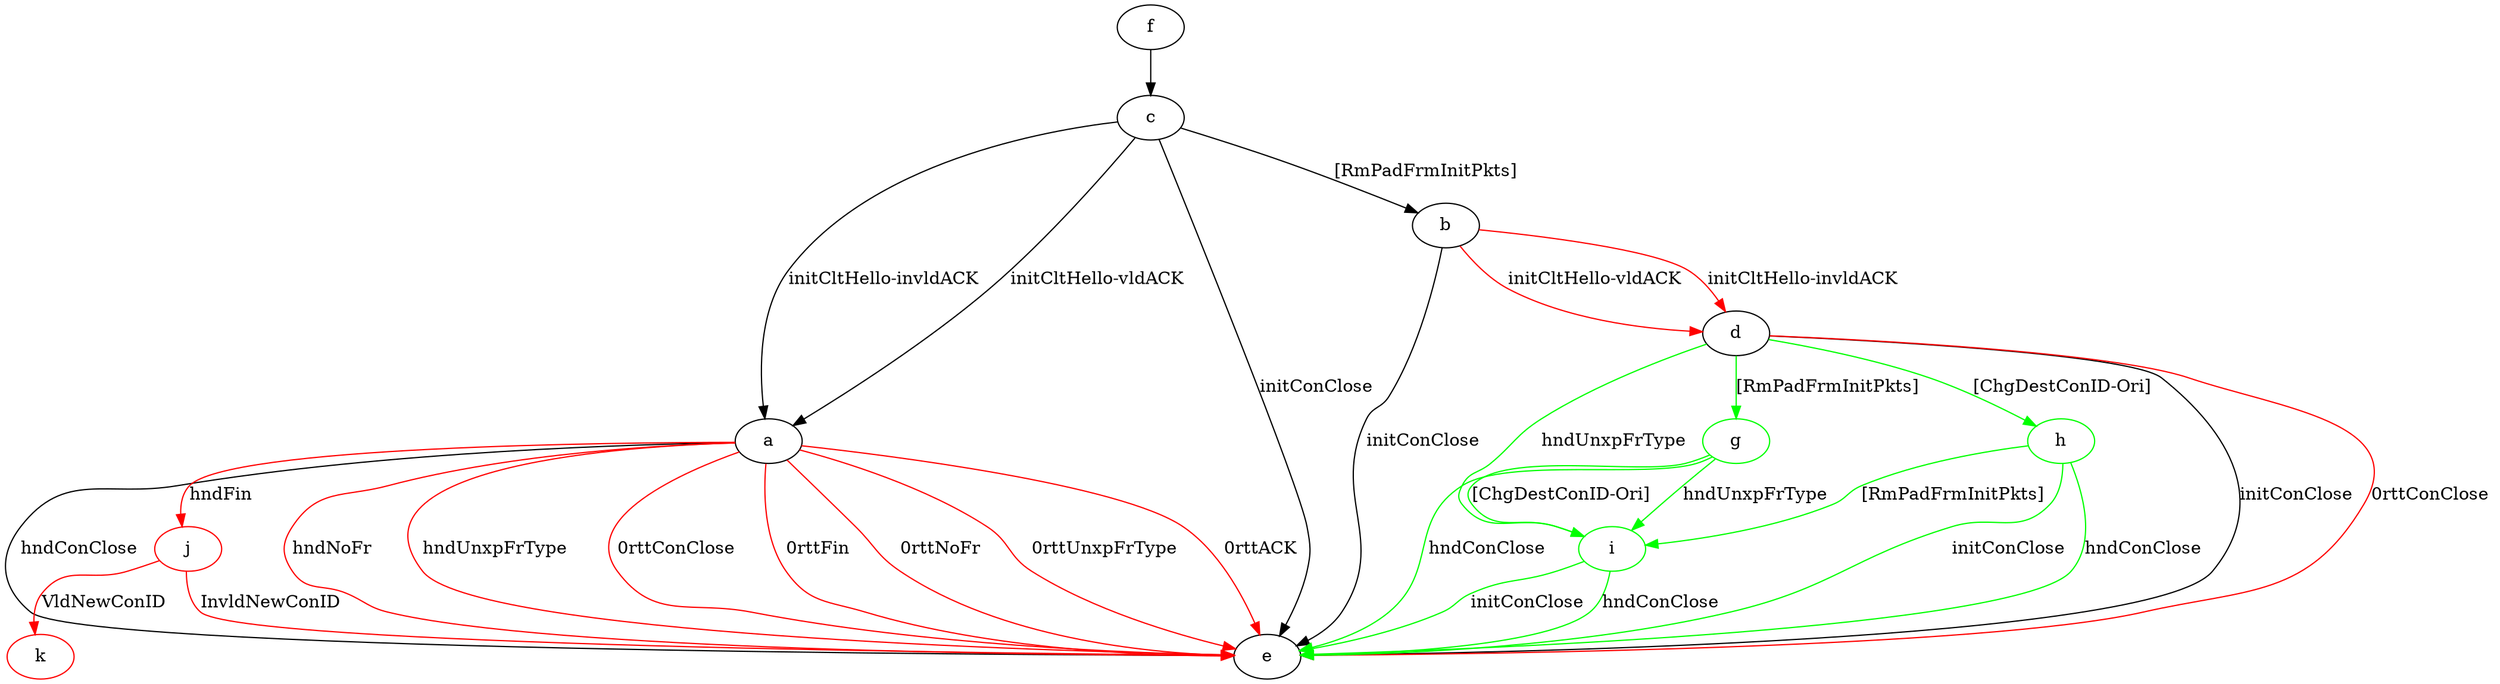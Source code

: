 digraph "" {
	a -> e	[key=0,
		label="hndConClose "];
	a -> e	[key=1,
		color=red,
		label="hndNoFr "];
	a -> e	[key=2,
		color=red,
		label="hndUnxpFrType "];
	a -> e	[key=3,
		color=red,
		label="0rttConClose "];
	a -> e	[key=4,
		color=red,
		label="0rttFin "];
	a -> e	[key=5,
		color=red,
		label="0rttNoFr "];
	a -> e	[key=6,
		color=red,
		label="0rttUnxpFrType "];
	a -> e	[key=7,
		color=red,
		label="0rttACK "];
	j	[color=red];
	a -> j	[key=0,
		color=red,
		label="hndFin "];
	b -> d	[key=0,
		color=red,
		label="initCltHello-vldACK "];
	b -> d	[key=1,
		color=red,
		label="initCltHello-invldACK "];
	b -> e	[key=0,
		label="initConClose "];
	c -> a	[key=0,
		label="initCltHello-vldACK "];
	c -> a	[key=1,
		label="initCltHello-invldACK "];
	c -> b	[key=0,
		label="[RmPadFrmInitPkts] "];
	c -> e	[key=0,
		label="initConClose "];
	d -> e	[key=0,
		label="initConClose "];
	d -> e	[key=1,
		color=red,
		label="0rttConClose "];
	g	[color=green];
	d -> g	[key=0,
		color=green,
		label="[RmPadFrmInitPkts] "];
	h	[color=green];
	d -> h	[key=0,
		color=green,
		label="[ChgDestConID-Ori] "];
	i	[color=green];
	d -> i	[key=0,
		color=green,
		label="hndUnxpFrType "];
	f -> c	[key=0];
	g -> e	[key=0,
		color=green,
		label="hndConClose "];
	g -> i	[key=0,
		color=green,
		label="hndUnxpFrType "];
	g -> i	[key=1,
		color=green,
		label="[ChgDestConID-Ori] "];
	h -> e	[key=0,
		color=green,
		label="initConClose "];
	h -> e	[key=1,
		color=green,
		label="hndConClose "];
	h -> i	[key=0,
		color=green,
		label="[RmPadFrmInitPkts] "];
	i -> e	[key=0,
		color=green,
		label="initConClose "];
	i -> e	[key=1,
		color=green,
		label="hndConClose "];
	j -> e	[key=0,
		color=red,
		label="InvldNewConID "];
	k	[color=red];
	j -> k	[key=0,
		color=red,
		label="VldNewConID "];
}

